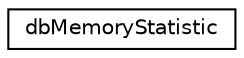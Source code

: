 digraph "Graphical Class Hierarchy"
{
 // INTERACTIVE_SVG=YES
 // LATEX_PDF_SIZE
  edge [fontname="Helvetica",fontsize="10",labelfontname="Helvetica",labelfontsize="10"];
  node [fontname="Helvetica",fontsize="10",shape=record];
  rankdir="LR";
  Node0 [label="dbMemoryStatistic",height=0.2,width=0.4,color="black", fillcolor="white", style="filled",URL="$structdbMemoryStatistic.html",tooltip=" "];
}
